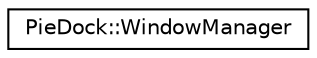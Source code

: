 digraph "Graphical Class Hierarchy"
{
  edge [fontname="Helvetica",fontsize="10",labelfontname="Helvetica",labelfontsize="10"];
  node [fontname="Helvetica",fontsize="10",shape=record];
  rankdir="LR";
  Node1 [label="PieDock::WindowManager",height=0.2,width=0.4,color="black", fillcolor="white", style="filled",URL="$classPieDock_1_1WindowManager.html"];
}
